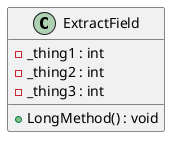 @startuml
class ExtractField {
    - _thing1 : int
    - _thing2 : int
    - _thing3 : int
    + LongMethod() : void
}
@enduml
